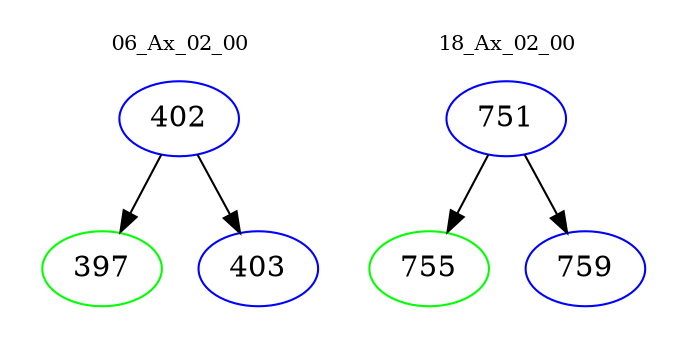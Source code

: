 digraph{
subgraph cluster_0 {
color = white
label = "06_Ax_02_00";
fontsize=10;
T0_402 [label="402", color="blue"]
T0_402 -> T0_397 [color="black"]
T0_397 [label="397", color="green"]
T0_402 -> T0_403 [color="black"]
T0_403 [label="403", color="blue"]
}
subgraph cluster_1 {
color = white
label = "18_Ax_02_00";
fontsize=10;
T1_751 [label="751", color="blue"]
T1_751 -> T1_755 [color="black"]
T1_755 [label="755", color="green"]
T1_751 -> T1_759 [color="black"]
T1_759 [label="759", color="blue"]
}
}

